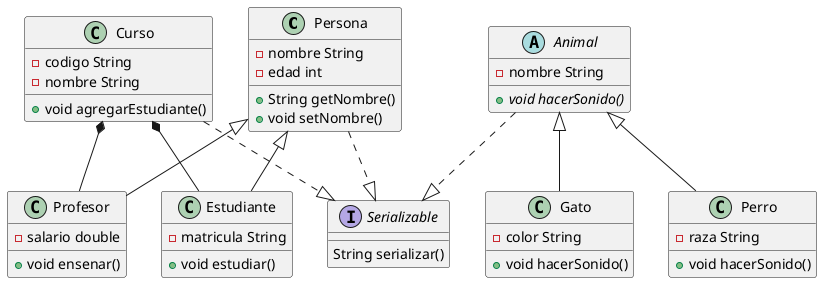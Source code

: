 @startuml Diagram
class Persona
Persona : -   nombre String
Persona : -   edad int
Persona : +  String getNombre()
Persona : +  void setNombre()
Persona <|-- Estudiante
Persona <|-- Profesor
Persona ..|> Serializable
class Estudiante
Estudiante : -   matricula String
Estudiante : +  void estudiar()
class Profesor
Profesor : -   salario double
Profesor : +  void ensenar()
class Curso
Curso : -   codigo String
Curso : -   nombre String
Curso : +  void agregarEstudiante()
Curso *-- Profesor
Curso *-- Estudiante
Curso ..|> Serializable
abstract class Animal
Animal : -   nombre String
Animal : + {abstract} void hacerSonido()
Animal <|-- Perro
Animal <|-- Gato
Animal ..|> Serializable
class Perro
Perro : -   raza String
Perro : +  void hacerSonido()
class Gato
Gato : -   color String
Gato : +  void hacerSonido()
interface Serializable
Serializable : String serializar()
@enduml